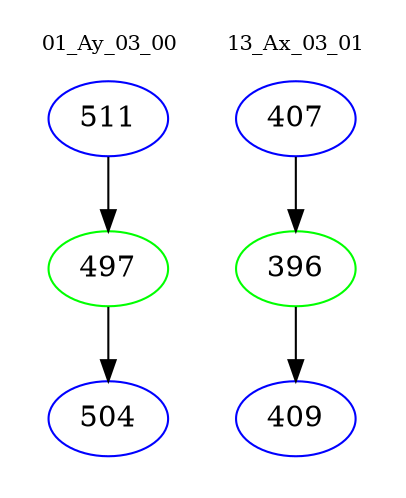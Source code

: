digraph{
subgraph cluster_0 {
color = white
label = "01_Ay_03_00";
fontsize=10;
T0_511 [label="511", color="blue"]
T0_511 -> T0_497 [color="black"]
T0_497 [label="497", color="green"]
T0_497 -> T0_504 [color="black"]
T0_504 [label="504", color="blue"]
}
subgraph cluster_1 {
color = white
label = "13_Ax_03_01";
fontsize=10;
T1_407 [label="407", color="blue"]
T1_407 -> T1_396 [color="black"]
T1_396 [label="396", color="green"]
T1_396 -> T1_409 [color="black"]
T1_409 [label="409", color="blue"]
}
}
